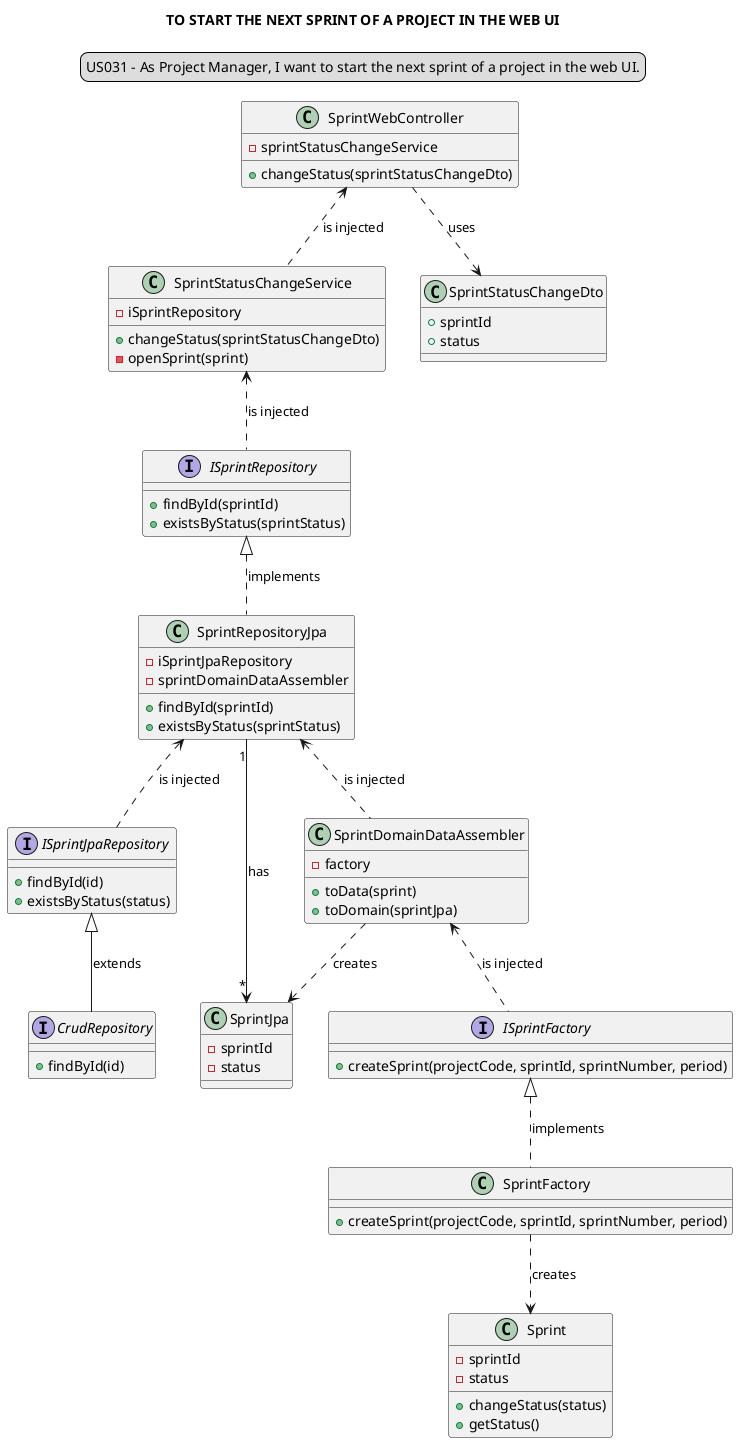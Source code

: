 @startuml

skinparam sequenceMessageAlign center
title TO START THE NEXT SPRINT OF A PROJECT IN THE WEB UI
legend top
US031 - As Project Manager, I want to start the next sprint of a project in the web UI.
end legend


class SprintWebController {
- sprintStatusChangeService
+ changeStatus(sprintStatusChangeDto)
}

class SprintStatusChangeService {
- iSprintRepository
+ changeStatus(sprintStatusChangeDto)
- openSprint(sprint)
}

interface ISprintRepository {
+ findById(sprintId)
+ existsByStatus(sprintStatus)
}


class SprintRepositoryJpa {
- iSprintJpaRepository
- sprintDomainDataAssembler
+ findById(sprintId)
+ existsByStatus(sprintStatus)
}

interface ISprintJpaRepository {
+ findById(id)
+ existsByStatus(status)
}

interface ISprintFactory{
+ createSprint(projectCode, sprintId, sprintNumber, period)
}

class SprintFactory{
+ createSprint(projectCode, sprintId, sprintNumber, period)
}

class Sprint {
- sprintId
- status
+ changeStatus(status)
+ getStatus()
}

class SprintJpa {
- sprintId
- status
}

class SprintDomainDataAssembler{
- factory
+ toData(sprint)
+ toDomain(sprintJpa)
}

class SprintStatusChangeDto {
+ sprintId
+ status
}

interface CrudRepository {
+ findById(id)
}


SprintWebController ..> SprintStatusChangeDto: uses
SprintWebController <.. SprintStatusChangeService: is injected
SprintStatusChangeService <.. ISprintRepository: is injected
ISprintRepository <|.. SprintRepositoryJpa: implements
SprintRepositoryJpa <.. ISprintJpaRepository: is injected
ISprintJpaRepository <|-- CrudRepository: extends
SprintRepositoryJpa <.. SprintDomainDataAssembler: is injected
SprintDomainDataAssembler ..> SprintJpa: creates
SprintDomainDataAssembler <.. ISprintFactory: is injected
ISprintFactory <|.. SprintFactory: implements
SprintFactory ..> Sprint: creates
SprintRepositoryJpa "1"--> "*"SprintJpa: has






@enduml